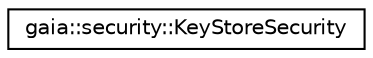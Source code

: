 digraph G
{
  edge [fontname="Helvetica",fontsize="10",labelfontname="Helvetica",labelfontsize="10"];
  node [fontname="Helvetica",fontsize="10",shape=record];
  rankdir=LR;
  Node1 [label="gaia::security::KeyStoreSecurity",height=0.2,width=0.4,color="black", fillcolor="white", style="filled",URL="$dc/d2d/classgaia_1_1security_1_1_key_store_security.html"];
}

